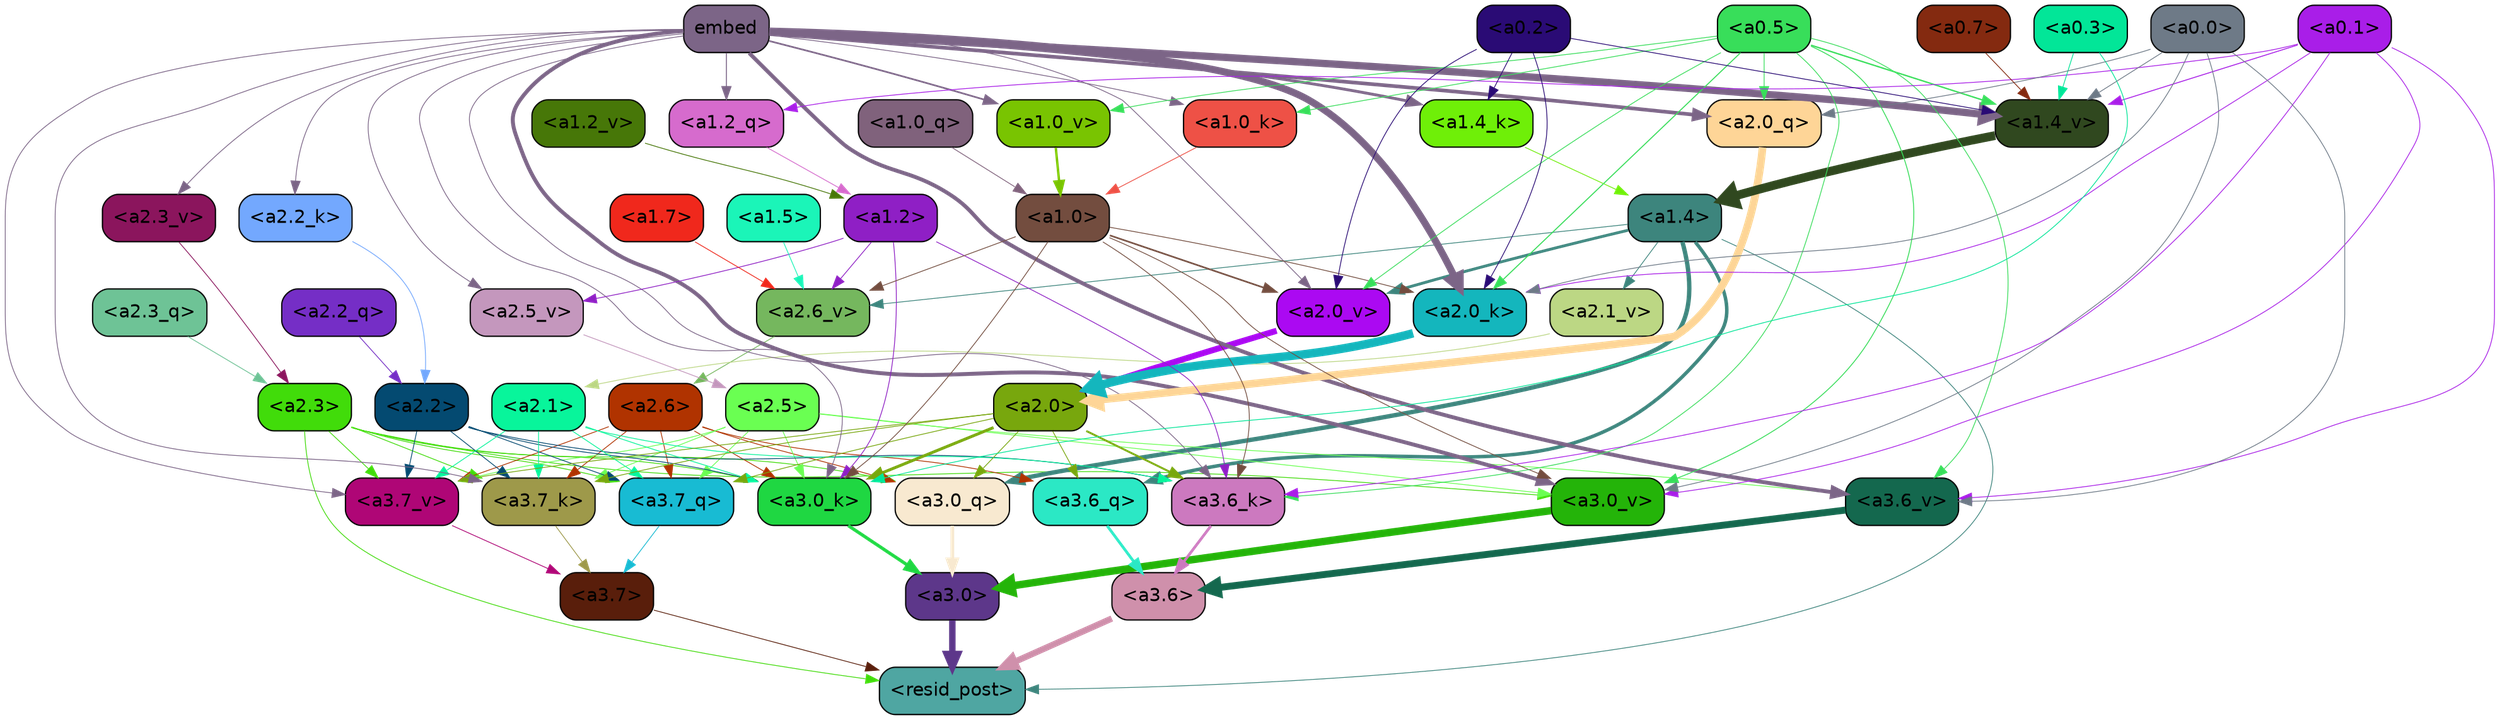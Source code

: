 strict digraph "" {
	graph [bgcolor=transparent,
		layout=dot,
		overlap=false,
		splines=true
	];
	"<a3.7>"	[color=black,
		fillcolor="#591e0b",
		fontname=Helvetica,
		shape=box,
		style="filled, rounded"];
	"<resid_post>"	[color=black,
		fillcolor="#4fa6a2",
		fontname=Helvetica,
		shape=box,
		style="filled, rounded"];
	"<a3.7>" -> "<resid_post>"	[color="#591e0b",
		penwidth=0.6];
	"<a3.6>"	[color=black,
		fillcolor="#cf90ab",
		fontname=Helvetica,
		shape=box,
		style="filled, rounded"];
	"<a3.6>" -> "<resid_post>"	[color="#cf90ab",
		penwidth=4.751612067222595];
	"<a3.0>"	[color=black,
		fillcolor="#5d378a",
		fontname=Helvetica,
		shape=box,
		style="filled, rounded"];
	"<a3.0>" -> "<resid_post>"	[color="#5d378a",
		penwidth=4.884142994880676];
	"<a2.3>"	[color=black,
		fillcolor="#41dc0a",
		fontname=Helvetica,
		shape=box,
		style="filled, rounded"];
	"<a2.3>" -> "<resid_post>"	[color="#41dc0a",
		penwidth=0.6];
	"<a3.7_q>"	[color=black,
		fillcolor="#18bbd3",
		fontname=Helvetica,
		shape=box,
		style="filled, rounded"];
	"<a2.3>" -> "<a3.7_q>"	[color="#41dc0a",
		penwidth=0.6];
	"<a3.0_q>"	[color=black,
		fillcolor="#f8e9d0",
		fontname=Helvetica,
		shape=box,
		style="filled, rounded"];
	"<a2.3>" -> "<a3.0_q>"	[color="#41dc0a",
		penwidth=0.6];
	"<a3.7_k>"	[color=black,
		fillcolor="#9e994a",
		fontname=Helvetica,
		shape=box,
		style="filled, rounded"];
	"<a2.3>" -> "<a3.7_k>"	[color="#41dc0a",
		penwidth=0.6];
	"<a3.0_k>"	[color=black,
		fillcolor="#1fd742",
		fontname=Helvetica,
		shape=box,
		style="filled, rounded"];
	"<a2.3>" -> "<a3.0_k>"	[color="#41dc0a",
		penwidth=0.6];
	"<a3.7_v>"	[color=black,
		fillcolor="#af0676",
		fontname=Helvetica,
		shape=box,
		style="filled, rounded"];
	"<a2.3>" -> "<a3.7_v>"	[color="#41dc0a",
		penwidth=0.6];
	"<a3.0_v>"	[color=black,
		fillcolor="#24b409",
		fontname=Helvetica,
		shape=box,
		style="filled, rounded"];
	"<a2.3>" -> "<a3.0_v>"	[color="#41dc0a",
		penwidth=0.6];
	"<a1.4>"	[color=black,
		fillcolor="#3d857d",
		fontname=Helvetica,
		shape=box,
		style="filled, rounded"];
	"<a1.4>" -> "<resid_post>"	[color="#3d857d",
		penwidth=0.6];
	"<a3.6_q>"	[color=black,
		fillcolor="#2be8c5",
		fontname=Helvetica,
		shape=box,
		style="filled, rounded"];
	"<a1.4>" -> "<a3.6_q>"	[color="#3d857d",
		penwidth=2.6469622254371643];
	"<a1.4>" -> "<a3.0_q>"	[color="#3d857d",
		penwidth=3.3040847778320312];
	"<a2.6_v>"	[color=black,
		fillcolor="#75b75e",
		fontname=Helvetica,
		shape=box,
		style="filled, rounded"];
	"<a1.4>" -> "<a2.6_v>"	[color="#3d857d",
		penwidth=0.6];
	"<a2.1_v>"	[color=black,
		fillcolor="#bcd784",
		fontname=Helvetica,
		shape=box,
		style="filled, rounded"];
	"<a1.4>" -> "<a2.1_v>"	[color="#3d857d",
		penwidth=0.6];
	"<a2.0_v>"	[color=black,
		fillcolor="#ab09f2",
		fontname=Helvetica,
		shape=box,
		style="filled, rounded"];
	"<a1.4>" -> "<a2.0_v>"	[color="#3d857d",
		penwidth=2.1286070346832275];
	"<a3.7_q>" -> "<a3.7>"	[color="#18bbd3",
		penwidth=0.6];
	"<a3.6_q>" -> "<a3.6>"	[color="#2be8c5",
		penwidth=2.091020345687866];
	"<a3.0_q>" -> "<a3.0>"	[color="#f8e9d0",
		penwidth=2.7421876192092896];
	"<a3.7_k>" -> "<a3.7>"	[color="#9e994a",
		penwidth=0.6];
	"<a3.6_k>"	[color=black,
		fillcolor="#cc79bf",
		fontname=Helvetica,
		shape=box,
		style="filled, rounded"];
	"<a3.6_k>" -> "<a3.6>"	[color="#cc79bf",
		penwidth=2.048597991466522];
	"<a3.0_k>" -> "<a3.0>"	[color="#1fd742",
		penwidth=2.476402521133423];
	"<a3.7_v>" -> "<a3.7>"	[color="#af0676",
		penwidth=0.6];
	"<a3.6_v>"	[color=black,
		fillcolor="#14684e",
		fontname=Helvetica,
		shape=box,
		style="filled, rounded"];
	"<a3.6_v>" -> "<a3.6>"	[color="#14684e",
		penwidth=5.2550448179244995];
	"<a3.0_v>" -> "<a3.0>"	[color="#24b409",
		penwidth=5.652270674705505];
	"<a2.6>"	[color=black,
		fillcolor="#b03300",
		fontname=Helvetica,
		shape=box,
		style="filled, rounded"];
	"<a2.6>" -> "<a3.7_q>"	[color="#b03300",
		penwidth=0.6];
	"<a2.6>" -> "<a3.6_q>"	[color="#b03300",
		penwidth=0.6];
	"<a2.6>" -> "<a3.0_q>"	[color="#b03300",
		penwidth=0.6];
	"<a2.6>" -> "<a3.7_k>"	[color="#b03300",
		penwidth=0.6];
	"<a2.6>" -> "<a3.0_k>"	[color="#b03300",
		penwidth=0.6];
	"<a2.6>" -> "<a3.7_v>"	[color="#b03300",
		penwidth=0.6];
	"<a2.5>"	[color=black,
		fillcolor="#6aff52",
		fontname=Helvetica,
		shape=box,
		style="filled, rounded"];
	"<a2.5>" -> "<a3.7_q>"	[color="#6aff52",
		penwidth=0.6];
	"<a2.5>" -> "<a3.7_k>"	[color="#6aff52",
		penwidth=0.6];
	"<a2.5>" -> "<a3.0_k>"	[color="#6aff52",
		penwidth=0.6];
	"<a2.5>" -> "<a3.7_v>"	[color="#6aff52",
		penwidth=0.6];
	"<a2.5>" -> "<a3.6_v>"	[color="#6aff52",
		penwidth=0.6];
	"<a2.5>" -> "<a3.0_v>"	[color="#6aff52",
		penwidth=0.6];
	"<a2.2>"	[color=black,
		fillcolor="#044a71",
		fontname=Helvetica,
		shape=box,
		style="filled, rounded"];
	"<a2.2>" -> "<a3.7_q>"	[color="#044a71",
		penwidth=0.6];
	"<a2.2>" -> "<a3.7_k>"	[color="#044a71",
		penwidth=0.6];
	"<a2.2>" -> "<a3.6_k>"	[color="#044a71",
		penwidth=0.6];
	"<a2.2>" -> "<a3.0_k>"	[color="#044a71",
		penwidth=0.6];
	"<a2.2>" -> "<a3.7_v>"	[color="#044a71",
		penwidth=0.6];
	"<a2.1>"	[color=black,
		fillcolor="#08f59b",
		fontname=Helvetica,
		shape=box,
		style="filled, rounded"];
	"<a2.1>" -> "<a3.7_q>"	[color="#08f59b",
		penwidth=0.6];
	"<a2.1>" -> "<a3.7_k>"	[color="#08f59b",
		penwidth=0.6];
	"<a2.1>" -> "<a3.6_k>"	[color="#08f59b",
		penwidth=0.6];
	"<a2.1>" -> "<a3.0_k>"	[color="#08f59b",
		penwidth=0.6];
	"<a2.1>" -> "<a3.7_v>"	[color="#08f59b",
		penwidth=0.6];
	"<a2.0>"	[color=black,
		fillcolor="#78a70d",
		fontname=Helvetica,
		shape=box,
		style="filled, rounded"];
	"<a2.0>" -> "<a3.7_q>"	[color="#78a70d",
		penwidth=0.6];
	"<a2.0>" -> "<a3.6_q>"	[color="#78a70d",
		penwidth=0.6];
	"<a2.0>" -> "<a3.0_q>"	[color="#78a70d",
		penwidth=0.6];
	"<a2.0>" -> "<a3.7_k>"	[color="#78a70d",
		penwidth=0.6];
	"<a2.0>" -> "<a3.6_k>"	[color="#78a70d",
		penwidth=1.4757367372512817];
	"<a2.0>" -> "<a3.0_k>"	[color="#78a70d",
		penwidth=2.2137351036071777];
	"<a2.0>" -> "<a3.7_v>"	[color="#78a70d",
		penwidth=0.6];
	embed	[color=black,
		fillcolor="#7c6587",
		fontname=Helvetica,
		shape=box,
		style="filled, rounded"];
	embed -> "<a3.7_k>"	[color="#7c6587",
		penwidth=0.6];
	embed -> "<a3.6_k>"	[color="#7c6587",
		penwidth=0.6];
	embed -> "<a3.0_k>"	[color="#7c6587",
		penwidth=0.6];
	embed -> "<a3.7_v>"	[color="#7c6587",
		penwidth=0.6];
	embed -> "<a3.6_v>"	[color="#7c6587",
		penwidth=2.9582033157348633];
	embed -> "<a3.0_v>"	[color="#7c6587",
		penwidth=2.972973108291626];
	"<a2.0_q>"	[color=black,
		fillcolor="#fed597",
		fontname=Helvetica,
		shape=box,
		style="filled, rounded"];
	embed -> "<a2.0_q>"	[color="#7c6587",
		penwidth=2.7699792869389057];
	"<a2.2_k>"	[color=black,
		fillcolor="#73a8fe",
		fontname=Helvetica,
		shape=box,
		style="filled, rounded"];
	embed -> "<a2.2_k>"	[color="#7c6587",
		penwidth=0.6];
	"<a2.0_k>"	[color=black,
		fillcolor="#14b6bd",
		fontname=Helvetica,
		shape=box,
		style="filled, rounded"];
	embed -> "<a2.0_k>"	[color="#7c6587",
		penwidth=5.362775564193726];
	"<a2.5_v>"	[color=black,
		fillcolor="#c497bd",
		fontname=Helvetica,
		shape=box,
		style="filled, rounded"];
	embed -> "<a2.5_v>"	[color="#7c6587",
		penwidth=0.6];
	"<a2.3_v>"	[color=black,
		fillcolor="#8b155d",
		fontname=Helvetica,
		shape=box,
		style="filled, rounded"];
	embed -> "<a2.3_v>"	[color="#7c6587",
		penwidth=0.6];
	embed -> "<a2.0_v>"	[color="#7c6587",
		penwidth=0.6];
	"<a1.2_q>"	[color=black,
		fillcolor="#d66bcd",
		fontname=Helvetica,
		shape=box,
		style="filled, rounded"];
	embed -> "<a1.2_q>"	[color="#7c6587",
		penwidth=0.7193574905395508];
	"<a1.4_k>"	[color=black,
		fillcolor="#6fef08",
		fontname=Helvetica,
		shape=box,
		style="filled, rounded"];
	embed -> "<a1.4_k>"	[color="#7c6587",
		penwidth=2.147887945175171];
	"<a1.0_k>"	[color=black,
		fillcolor="#ee5146",
		fontname=Helvetica,
		shape=box,
		style="filled, rounded"];
	embed -> "<a1.0_k>"	[color="#7c6587",
		penwidth=0.6];
	"<a1.4_v>"	[color=black,
		fillcolor="#30481f",
		fontname=Helvetica,
		shape=box,
		style="filled, rounded"];
	embed -> "<a1.4_v>"	[color="#7c6587",
		penwidth=5.545122385025024];
	"<a1.0_v>"	[color=black,
		fillcolor="#79c401",
		fontname=Helvetica,
		shape=box,
		style="filled, rounded"];
	embed -> "<a1.0_v>"	[color="#7c6587",
		penwidth=1.26444411277771];
	"<a1.2>"	[color=black,
		fillcolor="#8f1fc5",
		fontname=Helvetica,
		shape=box,
		style="filled, rounded"];
	"<a1.2>" -> "<a3.6_k>"	[color="#8f1fc5",
		penwidth=0.6];
	"<a1.2>" -> "<a3.0_k>"	[color="#8f1fc5",
		penwidth=0.6];
	"<a1.2>" -> "<a2.6_v>"	[color="#8f1fc5",
		penwidth=0.6];
	"<a1.2>" -> "<a2.5_v>"	[color="#8f1fc5",
		penwidth=0.6];
	"<a1.0>"	[color=black,
		fillcolor="#734d3f",
		fontname=Helvetica,
		shape=box,
		style="filled, rounded"];
	"<a1.0>" -> "<a3.6_k>"	[color="#734d3f",
		penwidth=0.6];
	"<a1.0>" -> "<a3.0_k>"	[color="#734d3f",
		penwidth=0.6];
	"<a1.0>" -> "<a3.0_v>"	[color="#734d3f",
		penwidth=0.6];
	"<a1.0>" -> "<a2.0_k>"	[color="#734d3f",
		penwidth=0.6];
	"<a1.0>" -> "<a2.6_v>"	[color="#734d3f",
		penwidth=0.6];
	"<a1.0>" -> "<a2.0_v>"	[color="#734d3f",
		penwidth=1.2240618467330933];
	"<a0.5>"	[color=black,
		fillcolor="#38de5a",
		fontname=Helvetica,
		shape=box,
		style="filled, rounded"];
	"<a0.5>" -> "<a3.6_k>"	[color="#38de5a",
		penwidth=0.6];
	"<a0.5>" -> "<a3.6_v>"	[color="#38de5a",
		penwidth=0.6];
	"<a0.5>" -> "<a3.0_v>"	[color="#38de5a",
		penwidth=0.6790935099124908];
	"<a0.5>" -> "<a2.0_q>"	[color="#38de5a",
		penwidth=0.6];
	"<a0.5>" -> "<a2.0_k>"	[color="#38de5a",
		penwidth=0.7897988557815552];
	"<a0.5>" -> "<a2.0_v>"	[color="#38de5a",
		penwidth=0.6];
	"<a0.5>" -> "<a1.0_k>"	[color="#38de5a",
		penwidth=0.6];
	"<a0.5>" -> "<a1.4_v>"	[color="#38de5a",
		penwidth=1.0479987859725952];
	"<a0.5>" -> "<a1.0_v>"	[color="#38de5a",
		penwidth=0.6];
	"<a0.1>"	[color=black,
		fillcolor="#a91ee8",
		fontname=Helvetica,
		shape=box,
		style="filled, rounded"];
	"<a0.1>" -> "<a3.6_k>"	[color="#a91ee8",
		penwidth=0.6];
	"<a0.1>" -> "<a3.6_v>"	[color="#a91ee8",
		penwidth=0.6];
	"<a0.1>" -> "<a3.0_v>"	[color="#a91ee8",
		penwidth=0.6];
	"<a0.1>" -> "<a2.0_k>"	[color="#a91ee8",
		penwidth=0.6];
	"<a0.1>" -> "<a1.2_q>"	[color="#a91ee8",
		penwidth=0.6];
	"<a0.1>" -> "<a1.4_v>"	[color="#a91ee8",
		penwidth=0.7031502723693848];
	"<a0.3>"	[color=black,
		fillcolor="#02e698",
		fontname=Helvetica,
		shape=box,
		style="filled, rounded"];
	"<a0.3>" -> "<a3.0_k>"	[color="#02e698",
		penwidth=0.6];
	"<a0.3>" -> "<a1.4_v>"	[color="#02e698",
		penwidth=0.6];
	"<a0.0>"	[color=black,
		fillcolor="#6e7a87",
		fontname=Helvetica,
		shape=box,
		style="filled, rounded"];
	"<a0.0>" -> "<a3.6_v>"	[color="#6e7a87",
		penwidth=0.6];
	"<a0.0>" -> "<a3.0_v>"	[color="#6e7a87",
		penwidth=0.6];
	"<a0.0>" -> "<a2.0_q>"	[color="#6e7a87",
		penwidth=0.6];
	"<a0.0>" -> "<a2.0_k>"	[color="#6e7a87",
		penwidth=0.6];
	"<a0.0>" -> "<a1.4_v>"	[color="#6e7a87",
		penwidth=0.6];
	"<a2.3_q>"	[color=black,
		fillcolor="#6ec396",
		fontname=Helvetica,
		shape=box,
		style="filled, rounded"];
	"<a2.3_q>" -> "<a2.3>"	[color="#6ec396",
		penwidth=0.6];
	"<a2.2_q>"	[color=black,
		fillcolor="#752ec6",
		fontname=Helvetica,
		shape=box,
		style="filled, rounded"];
	"<a2.2_q>" -> "<a2.2>"	[color="#752ec6",
		penwidth=0.6];
	"<a2.0_q>" -> "<a2.0>"	[color="#fed597",
		penwidth=5.819834470748901];
	"<a2.2_k>" -> "<a2.2>"	[color="#73a8fe",
		penwidth=0.6];
	"<a2.0_k>" -> "<a2.0>"	[color="#14b6bd",
		penwidth=6.470837593078613];
	"<a2.6_v>" -> "<a2.6>"	[color="#75b75e",
		penwidth=0.6];
	"<a2.5_v>" -> "<a2.5>"	[color="#c497bd",
		penwidth=0.6];
	"<a2.3_v>" -> "<a2.3>"	[color="#8b155d",
		penwidth=0.6];
	"<a2.1_v>" -> "<a2.1>"	[color="#bcd784",
		penwidth=0.6];
	"<a2.0_v>" -> "<a2.0>"	[color="#ab09f2",
		penwidth=4.5950857400894165];
	"<a0.2>"	[color=black,
		fillcolor="#2a0b75",
		fontname=Helvetica,
		shape=box,
		style="filled, rounded"];
	"<a0.2>" -> "<a2.0_k>"	[color="#2a0b75",
		penwidth=0.6];
	"<a0.2>" -> "<a2.0_v>"	[color="#2a0b75",
		penwidth=0.6];
	"<a0.2>" -> "<a1.4_k>"	[color="#2a0b75",
		penwidth=0.6];
	"<a0.2>" -> "<a1.4_v>"	[color="#2a0b75",
		penwidth=0.6];
	"<a1.7>"	[color=black,
		fillcolor="#f0281c",
		fontname=Helvetica,
		shape=box,
		style="filled, rounded"];
	"<a1.7>" -> "<a2.6_v>"	[color="#f0281c",
		penwidth=0.6];
	"<a1.5>"	[color=black,
		fillcolor="#1bf5b8",
		fontname=Helvetica,
		shape=box,
		style="filled, rounded"];
	"<a1.5>" -> "<a2.6_v>"	[color="#1bf5b8",
		penwidth=0.6];
	"<a1.2_q>" -> "<a1.2>"	[color="#d66bcd",
		penwidth=0.6];
	"<a1.0_q>"	[color=black,
		fillcolor="#80627c",
		fontname=Helvetica,
		shape=box,
		style="filled, rounded"];
	"<a1.0_q>" -> "<a1.0>"	[color="#80627c",
		penwidth=0.6];
	"<a1.4_k>" -> "<a1.4>"	[color="#6fef08",
		penwidth=0.6];
	"<a1.0_k>" -> "<a1.0>"	[color="#ee5146",
		penwidth=0.6];
	"<a1.4_v>" -> "<a1.4>"	[color="#30481f",
		penwidth=6.635385513305664];
	"<a1.2_v>"	[color=black,
		fillcolor="#477708",
		fontname=Helvetica,
		shape=box,
		style="filled, rounded"];
	"<a1.2_v>" -> "<a1.2>"	[color="#477708",
		penwidth=0.6];
	"<a1.0_v>" -> "<a1.0>"	[color="#79c401",
		penwidth=1.807669460773468];
	"<a0.7>"	[color=black,
		fillcolor="#842a10",
		fontname=Helvetica,
		shape=box,
		style="filled, rounded"];
	"<a0.7>" -> "<a1.4_v>"	[color="#842a10",
		penwidth=0.6];
}
